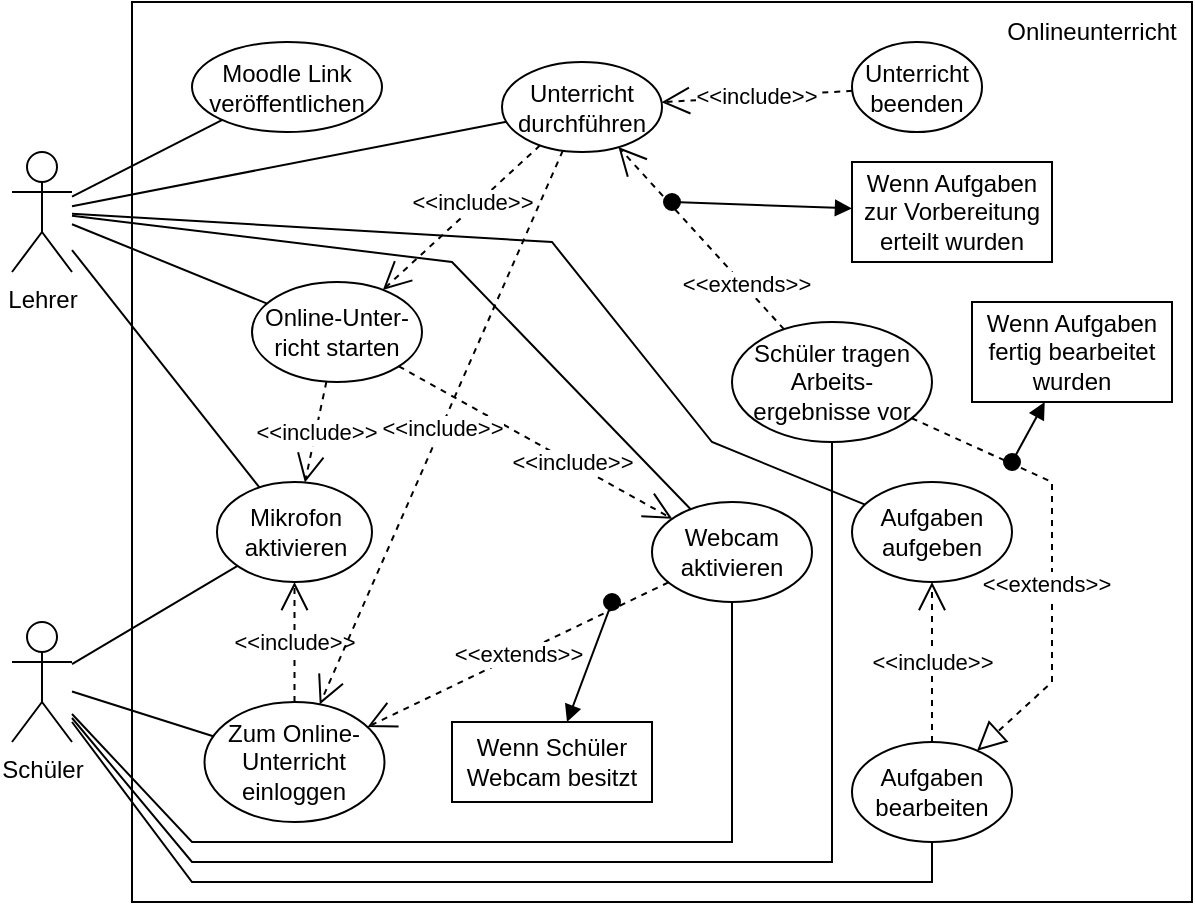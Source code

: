 <mxfile version="22.1.4" type="device">
  <diagram name="Page-1" id="OMuG3dCDUv1Msd5CXSyH">
    <mxGraphModel dx="921" dy="581" grid="1" gridSize="10" guides="1" tooltips="1" connect="1" arrows="1" fold="1" page="1" pageScale="1" pageWidth="1169" pageHeight="827" math="0" shadow="0">
      <root>
        <mxCell id="0" />
        <mxCell id="1" parent="0" />
        <mxCell id="2v1fVlDP6HIxVnl8HoSZ-1" value="" style="rounded=0;whiteSpace=wrap;html=1;connectable=0;movable=0;fillColor=none;editable=0;" parent="1" vertex="1">
          <mxGeometry x="180" y="40" width="530" height="450" as="geometry" />
        </mxCell>
        <mxCell id="2v1fVlDP6HIxVnl8HoSZ-2" value="&lt;div&gt;Lehrer&lt;/div&gt;" style="shape=umlActor;verticalLabelPosition=bottom;verticalAlign=top;html=1;outlineConnect=0;" parent="1" vertex="1">
          <mxGeometry x="120" y="115" width="30" height="60" as="geometry" />
        </mxCell>
        <mxCell id="2v1fVlDP6HIxVnl8HoSZ-4" value="Schüler" style="shape=umlActor;verticalLabelPosition=bottom;verticalAlign=top;html=1;outlineConnect=0;" parent="1" vertex="1">
          <mxGeometry x="120" y="350" width="30" height="60" as="geometry" />
        </mxCell>
        <mxCell id="2v1fVlDP6HIxVnl8HoSZ-5" value="&lt;div&gt;Mikrofon&lt;/div&gt;&lt;div&gt;aktivieren&lt;br&gt;&lt;/div&gt;" style="ellipse;whiteSpace=wrap;html=1;" parent="1" vertex="1">
          <mxGeometry x="222.5" y="280" width="77.5" height="50" as="geometry" />
        </mxCell>
        <mxCell id="2v1fVlDP6HIxVnl8HoSZ-6" value="&lt;div&gt;Webcam&lt;/div&gt;&lt;div&gt;aktivieren&lt;br&gt;&lt;/div&gt;" style="ellipse;whiteSpace=wrap;html=1;" parent="1" vertex="1">
          <mxGeometry x="440" y="290" width="80" height="50" as="geometry" />
        </mxCell>
        <mxCell id="2v1fVlDP6HIxVnl8HoSZ-8" value="&lt;div&gt;Zum Online-&lt;/div&gt;&lt;div&gt;Unterricht&lt;/div&gt;&lt;div&gt;einloggen&lt;br&gt;&lt;/div&gt;" style="ellipse;whiteSpace=wrap;html=1;" parent="1" vertex="1">
          <mxGeometry x="216.25" y="390" width="90" height="60" as="geometry" />
        </mxCell>
        <mxCell id="2v1fVlDP6HIxVnl8HoSZ-9" value="&lt;div&gt;Online-Unter-&lt;/div&gt;&lt;div&gt;richt starten&lt;br&gt;&lt;/div&gt;" style="ellipse;whiteSpace=wrap;html=1;" parent="1" vertex="1">
          <mxGeometry x="240" y="180" width="85" height="50" as="geometry" />
        </mxCell>
        <mxCell id="2v1fVlDP6HIxVnl8HoSZ-14" value="" style="endArrow=none;html=1;rounded=0;" parent="1" source="2v1fVlDP6HIxVnl8HoSZ-4" target="2v1fVlDP6HIxVnl8HoSZ-8" edge="1">
          <mxGeometry width="50" height="50" relative="1" as="geometry">
            <mxPoint x="350" y="430" as="sourcePoint" />
            <mxPoint x="400" y="380" as="targetPoint" />
          </mxGeometry>
        </mxCell>
        <mxCell id="2v1fVlDP6HIxVnl8HoSZ-15" value="&lt;div&gt;&amp;lt;&amp;lt;include&amp;gt;&amp;gt;&lt;/div&gt;" style="endArrow=open;endSize=12;dashed=1;html=1;rounded=0;" parent="1" source="2v1fVlDP6HIxVnl8HoSZ-9" target="2v1fVlDP6HIxVnl8HoSZ-5" edge="1">
          <mxGeometry width="160" relative="1" as="geometry">
            <mxPoint x="390" y="160" as="sourcePoint" />
            <mxPoint x="432.5" y="280" as="targetPoint" />
          </mxGeometry>
        </mxCell>
        <mxCell id="2v1fVlDP6HIxVnl8HoSZ-16" value="&amp;lt;&amp;lt;include&amp;gt;&amp;gt;" style="endArrow=open;endSize=12;dashed=1;html=1;rounded=0;" parent="1" source="2v1fVlDP6HIxVnl8HoSZ-9" target="2v1fVlDP6HIxVnl8HoSZ-6" edge="1">
          <mxGeometry x="0.264" width="160" relative="1" as="geometry">
            <mxPoint x="300" y="310" as="sourcePoint" />
            <mxPoint x="460" y="310" as="targetPoint" />
            <mxPoint as="offset" />
          </mxGeometry>
        </mxCell>
        <mxCell id="2v1fVlDP6HIxVnl8HoSZ-18" value="" style="endArrow=none;html=1;rounded=0;" parent="1" source="2v1fVlDP6HIxVnl8HoSZ-2" target="2v1fVlDP6HIxVnl8HoSZ-9" edge="1">
          <mxGeometry width="50" height="50" relative="1" as="geometry">
            <mxPoint x="250" y="400" as="sourcePoint" />
            <mxPoint x="300" y="350" as="targetPoint" />
          </mxGeometry>
        </mxCell>
        <mxCell id="2v1fVlDP6HIxVnl8HoSZ-19" value="&amp;lt;&amp;lt;include&amp;gt;&amp;gt;" style="endArrow=open;endSize=12;dashed=1;html=1;rounded=0;" parent="1" source="2v1fVlDP6HIxVnl8HoSZ-8" target="2v1fVlDP6HIxVnl8HoSZ-5" edge="1">
          <mxGeometry width="160" relative="1" as="geometry">
            <mxPoint x="320" y="360" as="sourcePoint" />
            <mxPoint x="480" y="360" as="targetPoint" />
            <Array as="points" />
          </mxGeometry>
        </mxCell>
        <mxCell id="2v1fVlDP6HIxVnl8HoSZ-21" value="&amp;lt;&amp;lt;extends&amp;gt;&amp;gt;" style="endArrow=open;endSize=12;dashed=1;html=1;rounded=0;" parent="1" source="2v1fVlDP6HIxVnl8HoSZ-6" target="2v1fVlDP6HIxVnl8HoSZ-8" edge="1">
          <mxGeometry width="160" relative="1" as="geometry">
            <mxPoint x="320" y="360" as="sourcePoint" />
            <mxPoint x="480" y="360" as="targetPoint" />
          </mxGeometry>
        </mxCell>
        <mxCell id="2v1fVlDP6HIxVnl8HoSZ-22" value="" style="html=1;verticalAlign=bottom;startArrow=oval;startFill=1;endArrow=block;startSize=8;curved=0;rounded=0;" parent="1" target="2v1fVlDP6HIxVnl8HoSZ-23" edge="1">
          <mxGeometry width="60" relative="1" as="geometry">
            <mxPoint x="420" y="340" as="sourcePoint" />
            <mxPoint x="370" y="390" as="targetPoint" />
          </mxGeometry>
        </mxCell>
        <mxCell id="2v1fVlDP6HIxVnl8HoSZ-23" value="&lt;div&gt;Wenn Schüler&lt;/div&gt;&lt;div&gt;Webcam besitzt&lt;br&gt;&lt;/div&gt;" style="rounded=0;whiteSpace=wrap;html=1;" parent="1" vertex="1">
          <mxGeometry x="340" y="400" width="100" height="40" as="geometry" />
        </mxCell>
        <mxCell id="2v1fVlDP6HIxVnl8HoSZ-24" value="&lt;div&gt;Moodle Link&lt;/div&gt;&lt;div&gt;veröffentlichen&lt;br&gt;&lt;/div&gt;" style="ellipse;whiteSpace=wrap;html=1;" parent="1" vertex="1">
          <mxGeometry x="210" y="60" width="95" height="45" as="geometry" />
        </mxCell>
        <mxCell id="2v1fVlDP6HIxVnl8HoSZ-25" value="" style="endArrow=none;html=1;rounded=0;" parent="1" source="2v1fVlDP6HIxVnl8HoSZ-2" target="2v1fVlDP6HIxVnl8HoSZ-24" edge="1">
          <mxGeometry width="50" height="50" relative="1" as="geometry">
            <mxPoint x="400" y="170" as="sourcePoint" />
            <mxPoint x="450" y="120" as="targetPoint" />
          </mxGeometry>
        </mxCell>
        <mxCell id="2v1fVlDP6HIxVnl8HoSZ-26" value="&lt;div&gt;Unterricht&lt;/div&gt;&lt;div&gt;durchführen&lt;br&gt;&lt;/div&gt;" style="ellipse;whiteSpace=wrap;html=1;" parent="1" vertex="1">
          <mxGeometry x="365" y="70" width="80" height="45" as="geometry" />
        </mxCell>
        <mxCell id="2v1fVlDP6HIxVnl8HoSZ-27" value="" style="endArrow=none;html=1;rounded=0;" parent="1" source="2v1fVlDP6HIxVnl8HoSZ-2" target="2v1fVlDP6HIxVnl8HoSZ-26" edge="1">
          <mxGeometry width="50" height="50" relative="1" as="geometry">
            <mxPoint x="390" y="230" as="sourcePoint" />
            <mxPoint x="440" y="180" as="targetPoint" />
          </mxGeometry>
        </mxCell>
        <mxCell id="2v1fVlDP6HIxVnl8HoSZ-28" value="&amp;lt;&amp;lt;include&amp;gt;&amp;gt;" style="endArrow=open;endSize=12;dashed=1;html=1;rounded=0;" parent="1" source="2v1fVlDP6HIxVnl8HoSZ-26" target="2v1fVlDP6HIxVnl8HoSZ-8" edge="1">
          <mxGeometry width="160" relative="1" as="geometry">
            <mxPoint x="440" y="180" as="sourcePoint" />
            <mxPoint x="600" y="180" as="targetPoint" />
          </mxGeometry>
        </mxCell>
        <mxCell id="2v1fVlDP6HIxVnl8HoSZ-29" value="&lt;div&gt;Schüler tragen&lt;/div&gt;&lt;div&gt;Arbeits-&lt;/div&gt;&lt;div&gt;ergebnisse vor&lt;br&gt;&lt;/div&gt;" style="ellipse;whiteSpace=wrap;html=1;" parent="1" vertex="1">
          <mxGeometry x="480" y="200" width="100" height="60" as="geometry" />
        </mxCell>
        <mxCell id="2v1fVlDP6HIxVnl8HoSZ-30" value="&amp;lt;&amp;lt;extends&amp;gt;&amp;gt;" style="endArrow=open;endSize=12;dashed=1;html=1;rounded=0;" parent="1" source="2v1fVlDP6HIxVnl8HoSZ-29" target="2v1fVlDP6HIxVnl8HoSZ-26" edge="1">
          <mxGeometry x="-0.521" y="-1" width="160" relative="1" as="geometry">
            <mxPoint x="520" y="170" as="sourcePoint" />
            <mxPoint x="680" y="170" as="targetPoint" />
            <Array as="points" />
            <mxPoint as="offset" />
          </mxGeometry>
        </mxCell>
        <mxCell id="2v1fVlDP6HIxVnl8HoSZ-31" value="&lt;div&gt;&lt;br&gt;&lt;/div&gt;" style="html=1;verticalAlign=bottom;startArrow=oval;startFill=1;endArrow=block;startSize=8;curved=0;rounded=0;" parent="1" target="2v1fVlDP6HIxVnl8HoSZ-32" edge="1">
          <mxGeometry width="60" relative="1" as="geometry">
            <mxPoint x="450" y="140" as="sourcePoint" />
            <mxPoint x="480" y="200" as="targetPoint" />
          </mxGeometry>
        </mxCell>
        <mxCell id="2v1fVlDP6HIxVnl8HoSZ-32" value="&lt;div&gt;Wenn Aufgaben&lt;/div&gt;&lt;div&gt;zur Vorbereitung&lt;/div&gt;&lt;div&gt;erteilt wurden&lt;br&gt;&lt;/div&gt;" style="rounded=0;whiteSpace=wrap;html=1;" parent="1" vertex="1">
          <mxGeometry x="540" y="120" width="100" height="50" as="geometry" />
        </mxCell>
        <mxCell id="2v1fVlDP6HIxVnl8HoSZ-33" value="" style="endArrow=none;html=1;rounded=0;" parent="1" source="2v1fVlDP6HIxVnl8HoSZ-2" target="2v1fVlDP6HIxVnl8HoSZ-5" edge="1">
          <mxGeometry width="50" height="50" relative="1" as="geometry">
            <mxPoint x="90" y="290" as="sourcePoint" />
            <mxPoint x="140" y="240" as="targetPoint" />
          </mxGeometry>
        </mxCell>
        <mxCell id="2v1fVlDP6HIxVnl8HoSZ-34" value="" style="endArrow=none;html=1;rounded=0;" parent="1" source="2v1fVlDP6HIxVnl8HoSZ-4" target="2v1fVlDP6HIxVnl8HoSZ-5" edge="1">
          <mxGeometry width="50" height="50" relative="1" as="geometry">
            <mxPoint x="60" y="330" as="sourcePoint" />
            <mxPoint x="110" y="280" as="targetPoint" />
          </mxGeometry>
        </mxCell>
        <mxCell id="2v1fVlDP6HIxVnl8HoSZ-35" value="" style="endArrow=none;html=1;rounded=0;" parent="1" source="2v1fVlDP6HIxVnl8HoSZ-6" target="2v1fVlDP6HIxVnl8HoSZ-2" edge="1">
          <mxGeometry width="50" height="50" relative="1" as="geometry">
            <mxPoint x="90" y="320" as="sourcePoint" />
            <mxPoint x="140" y="270" as="targetPoint" />
            <Array as="points">
              <mxPoint x="340" y="170" />
            </Array>
          </mxGeometry>
        </mxCell>
        <mxCell id="2v1fVlDP6HIxVnl8HoSZ-36" value="" style="endArrow=none;html=1;rounded=0;" parent="1" source="2v1fVlDP6HIxVnl8HoSZ-4" target="2v1fVlDP6HIxVnl8HoSZ-6" edge="1">
          <mxGeometry width="50" height="50" relative="1" as="geometry">
            <mxPoint x="220" y="540" as="sourcePoint" />
            <mxPoint x="270" y="490" as="targetPoint" />
            <Array as="points">
              <mxPoint x="210" y="460" />
              <mxPoint x="480" y="460" />
            </Array>
          </mxGeometry>
        </mxCell>
        <mxCell id="2v1fVlDP6HIxVnl8HoSZ-39" value="Onlineunterricht" style="text;html=1;strokeColor=none;fillColor=none;align=center;verticalAlign=middle;whiteSpace=wrap;rounded=0;" parent="1" vertex="1">
          <mxGeometry x="630" y="40" width="60" height="30" as="geometry" />
        </mxCell>
        <mxCell id="I4IrKfODsWrJTW7jGsAp-1" value="" style="endArrow=none;html=1;rounded=0;" edge="1" parent="1" source="2v1fVlDP6HIxVnl8HoSZ-4" target="2v1fVlDP6HIxVnl8HoSZ-29">
          <mxGeometry width="50" height="50" relative="1" as="geometry">
            <mxPoint x="180" y="500" as="sourcePoint" />
            <mxPoint x="230" y="450" as="targetPoint" />
            <Array as="points">
              <mxPoint x="210" y="470" />
              <mxPoint x="530" y="470" />
            </Array>
          </mxGeometry>
        </mxCell>
        <mxCell id="I4IrKfODsWrJTW7jGsAp-2" value="&amp;lt;&amp;lt;include&amp;gt;&amp;gt;" style="endArrow=open;endSize=12;dashed=1;html=1;rounded=0;" edge="1" parent="1" source="2v1fVlDP6HIxVnl8HoSZ-26" target="2v1fVlDP6HIxVnl8HoSZ-9">
          <mxGeometry x="-0.171" y="-2" width="160" relative="1" as="geometry">
            <mxPoint x="120" y="290" as="sourcePoint" />
            <mxPoint x="280" y="290" as="targetPoint" />
            <Array as="points" />
            <mxPoint as="offset" />
          </mxGeometry>
        </mxCell>
        <mxCell id="I4IrKfODsWrJTW7jGsAp-3" value="&lt;div&gt;Unterricht&lt;/div&gt;&lt;div&gt;beenden&lt;br&gt;&lt;/div&gt;" style="ellipse;whiteSpace=wrap;html=1;" vertex="1" parent="1">
          <mxGeometry x="540" y="60" width="65" height="45" as="geometry" />
        </mxCell>
        <mxCell id="I4IrKfODsWrJTW7jGsAp-6" value="&amp;lt;&amp;lt;include&amp;gt;&amp;gt;" style="endArrow=open;endSize=12;dashed=1;html=1;rounded=0;" edge="1" parent="1" source="I4IrKfODsWrJTW7jGsAp-3" target="2v1fVlDP6HIxVnl8HoSZ-26">
          <mxGeometry width="160" relative="1" as="geometry">
            <mxPoint x="510" y="260" as="sourcePoint" />
            <mxPoint x="670" y="260" as="targetPoint" />
          </mxGeometry>
        </mxCell>
        <mxCell id="I4IrKfODsWrJTW7jGsAp-8" value="&lt;div&gt;Aufgaben&lt;/div&gt;&lt;div&gt;bearbeiten&lt;br&gt;&lt;/div&gt;" style="ellipse;whiteSpace=wrap;html=1;" vertex="1" parent="1">
          <mxGeometry x="540" y="410" width="80" height="50" as="geometry" />
        </mxCell>
        <mxCell id="I4IrKfODsWrJTW7jGsAp-9" value="" style="endArrow=none;html=1;rounded=0;" edge="1" parent="1" source="I4IrKfODsWrJTW7jGsAp-8" target="2v1fVlDP6HIxVnl8HoSZ-4">
          <mxGeometry width="50" height="50" relative="1" as="geometry">
            <mxPoint x="90" y="510" as="sourcePoint" />
            <mxPoint x="140" y="460" as="targetPoint" />
            <Array as="points">
              <mxPoint x="580" y="480" />
              <mxPoint x="210" y="480" />
            </Array>
          </mxGeometry>
        </mxCell>
        <mxCell id="I4IrKfODsWrJTW7jGsAp-10" value="&lt;div&gt;Aufgaben&lt;/div&gt;&lt;div&gt;aufgeben&lt;br&gt;&lt;/div&gt;" style="ellipse;whiteSpace=wrap;html=1;" vertex="1" parent="1">
          <mxGeometry x="540" y="280" width="80" height="50" as="geometry" />
        </mxCell>
        <mxCell id="I4IrKfODsWrJTW7jGsAp-11" value="" style="endArrow=none;html=1;rounded=0;" edge="1" parent="1" source="I4IrKfODsWrJTW7jGsAp-10" target="2v1fVlDP6HIxVnl8HoSZ-2">
          <mxGeometry width="50" height="50" relative="1" as="geometry">
            <mxPoint x="120" y="550" as="sourcePoint" />
            <mxPoint x="170" y="500" as="targetPoint" />
            <Array as="points">
              <mxPoint x="470" y="260" />
              <mxPoint x="390" y="160" />
            </Array>
          </mxGeometry>
        </mxCell>
        <mxCell id="I4IrKfODsWrJTW7jGsAp-12" value="&amp;lt;&amp;lt;include&amp;gt;&amp;gt;" style="endArrow=open;endSize=12;dashed=1;html=1;rounded=0;" edge="1" parent="1" source="I4IrKfODsWrJTW7jGsAp-8" target="I4IrKfODsWrJTW7jGsAp-10">
          <mxGeometry width="160" relative="1" as="geometry">
            <mxPoint x="690" y="330" as="sourcePoint" />
            <mxPoint x="850" y="330" as="targetPoint" />
          </mxGeometry>
        </mxCell>
        <mxCell id="I4IrKfODsWrJTW7jGsAp-13" value="" style="endArrow=block;dashed=1;endFill=0;endSize=12;html=1;rounded=0;" edge="1" parent="1" source="2v1fVlDP6HIxVnl8HoSZ-29" target="I4IrKfODsWrJTW7jGsAp-8">
          <mxGeometry width="160" relative="1" as="geometry">
            <mxPoint x="630" y="250" as="sourcePoint" />
            <mxPoint x="790" y="250" as="targetPoint" />
            <Array as="points">
              <mxPoint x="640" y="280" />
              <mxPoint x="640" y="380" />
            </Array>
          </mxGeometry>
        </mxCell>
        <mxCell id="I4IrKfODsWrJTW7jGsAp-14" value="&amp;lt;&amp;lt;extends&amp;gt;&amp;gt;" style="edgeLabel;html=1;align=center;verticalAlign=middle;resizable=0;points=[];" vertex="1" connectable="0" parent="I4IrKfODsWrJTW7jGsAp-13">
          <mxGeometry x="0.124" y="-3" relative="1" as="geometry">
            <mxPoint as="offset" />
          </mxGeometry>
        </mxCell>
        <mxCell id="I4IrKfODsWrJTW7jGsAp-15" value="" style="html=1;verticalAlign=bottom;startArrow=oval;startFill=1;endArrow=block;startSize=8;curved=0;rounded=0;" edge="1" parent="1" target="I4IrKfODsWrJTW7jGsAp-16">
          <mxGeometry width="60" relative="1" as="geometry">
            <mxPoint x="620" y="270" as="sourcePoint" />
            <mxPoint x="650" y="230" as="targetPoint" />
          </mxGeometry>
        </mxCell>
        <mxCell id="I4IrKfODsWrJTW7jGsAp-16" value="&lt;div&gt;Wenn Aufgaben&lt;/div&gt;&lt;div&gt;fertig bearbeitet&lt;/div&gt;&lt;div&gt;wurden&lt;br&gt;&lt;/div&gt;" style="rounded=0;whiteSpace=wrap;html=1;" vertex="1" parent="1">
          <mxGeometry x="600" y="190" width="100" height="50" as="geometry" />
        </mxCell>
      </root>
    </mxGraphModel>
  </diagram>
</mxfile>
